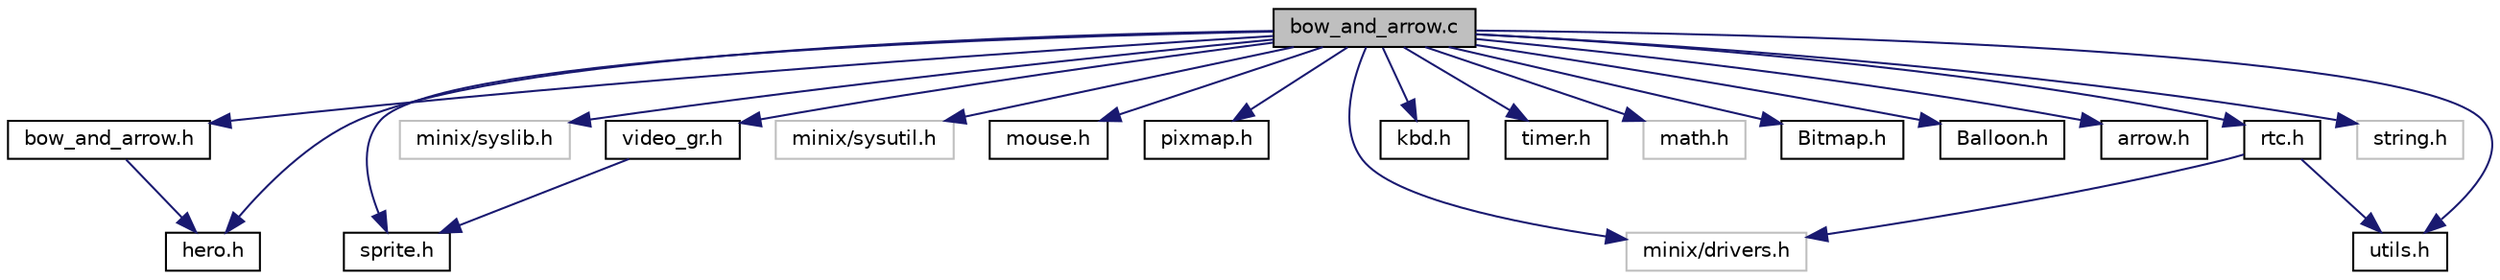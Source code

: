 digraph "bow_and_arrow.c"
{
  edge [fontname="Helvetica",fontsize="10",labelfontname="Helvetica",labelfontsize="10"];
  node [fontname="Helvetica",fontsize="10",shape=record];
  Node0 [label="bow_and_arrow.c",height=0.2,width=0.4,color="black", fillcolor="grey75", style="filled", fontcolor="black"];
  Node0 -> Node1 [color="midnightblue",fontsize="10",style="solid",fontname="Helvetica"];
  Node1 [label="bow_and_arrow.h",height=0.2,width=0.4,color="black", fillcolor="white", style="filled",URL="$bow__and__arrow_8h.html"];
  Node1 -> Node2 [color="midnightblue",fontsize="10",style="solid",fontname="Helvetica"];
  Node2 [label="hero.h",height=0.2,width=0.4,color="black", fillcolor="white", style="filled",URL="$hero_8h.html"];
  Node0 -> Node3 [color="midnightblue",fontsize="10",style="solid",fontname="Helvetica"];
  Node3 [label="sprite.h",height=0.2,width=0.4,color="black", fillcolor="white", style="filled",URL="$sprite_8h.html"];
  Node0 -> Node4 [color="midnightblue",fontsize="10",style="solid",fontname="Helvetica"];
  Node4 [label="minix/syslib.h",height=0.2,width=0.4,color="grey75", fillcolor="white", style="filled"];
  Node0 -> Node5 [color="midnightblue",fontsize="10",style="solid",fontname="Helvetica"];
  Node5 [label="minix/drivers.h",height=0.2,width=0.4,color="grey75", fillcolor="white", style="filled"];
  Node0 -> Node6 [color="midnightblue",fontsize="10",style="solid",fontname="Helvetica"];
  Node6 [label="minix/sysutil.h",height=0.2,width=0.4,color="grey75", fillcolor="white", style="filled"];
  Node0 -> Node7 [color="midnightblue",fontsize="10",style="solid",fontname="Helvetica"];
  Node7 [label="mouse.h",height=0.2,width=0.4,color="black", fillcolor="white", style="filled",URL="$mouse_8h.html"];
  Node0 -> Node8 [color="midnightblue",fontsize="10",style="solid",fontname="Helvetica"];
  Node8 [label="pixmap.h",height=0.2,width=0.4,color="black", fillcolor="white", style="filled",URL="$pixmap_8h.html"];
  Node0 -> Node9 [color="midnightblue",fontsize="10",style="solid",fontname="Helvetica"];
  Node9 [label="utils.h",height=0.2,width=0.4,color="black", fillcolor="white", style="filled",URL="$utils_8h.html"];
  Node0 -> Node10 [color="midnightblue",fontsize="10",style="solid",fontname="Helvetica"];
  Node10 [label="kbd.h",height=0.2,width=0.4,color="black", fillcolor="white", style="filled",URL="$kbd_8h.html"];
  Node0 -> Node11 [color="midnightblue",fontsize="10",style="solid",fontname="Helvetica"];
  Node11 [label="timer.h",height=0.2,width=0.4,color="black", fillcolor="white", style="filled",URL="$timer_8h.html"];
  Node0 -> Node12 [color="midnightblue",fontsize="10",style="solid",fontname="Helvetica"];
  Node12 [label="math.h",height=0.2,width=0.4,color="grey75", fillcolor="white", style="filled"];
  Node0 -> Node2 [color="midnightblue",fontsize="10",style="solid",fontname="Helvetica"];
  Node0 -> Node13 [color="midnightblue",fontsize="10",style="solid",fontname="Helvetica"];
  Node13 [label="Bitmap.h",height=0.2,width=0.4,color="black", fillcolor="white", style="filled",URL="$_bitmap_8h.html"];
  Node0 -> Node14 [color="midnightblue",fontsize="10",style="solid",fontname="Helvetica"];
  Node14 [label="Balloon.h",height=0.2,width=0.4,color="black", fillcolor="white", style="filled",URL="$_balloon_8h.html"];
  Node0 -> Node15 [color="midnightblue",fontsize="10",style="solid",fontname="Helvetica"];
  Node15 [label="arrow.h",height=0.2,width=0.4,color="black", fillcolor="white", style="filled",URL="$arrow_8h.html"];
  Node0 -> Node16 [color="midnightblue",fontsize="10",style="solid",fontname="Helvetica"];
  Node16 [label="video_gr.h",height=0.2,width=0.4,color="black", fillcolor="white", style="filled",URL="$video__gr_8h.html"];
  Node16 -> Node3 [color="midnightblue",fontsize="10",style="solid",fontname="Helvetica"];
  Node0 -> Node17 [color="midnightblue",fontsize="10",style="solid",fontname="Helvetica"];
  Node17 [label="string.h",height=0.2,width=0.4,color="grey75", fillcolor="white", style="filled"];
  Node0 -> Node18 [color="midnightblue",fontsize="10",style="solid",fontname="Helvetica"];
  Node18 [label="rtc.h",height=0.2,width=0.4,color="black", fillcolor="white", style="filled",URL="$rtc_8h.html"];
  Node18 -> Node5 [color="midnightblue",fontsize="10",style="solid",fontname="Helvetica"];
  Node18 -> Node9 [color="midnightblue",fontsize="10",style="solid",fontname="Helvetica"];
}
